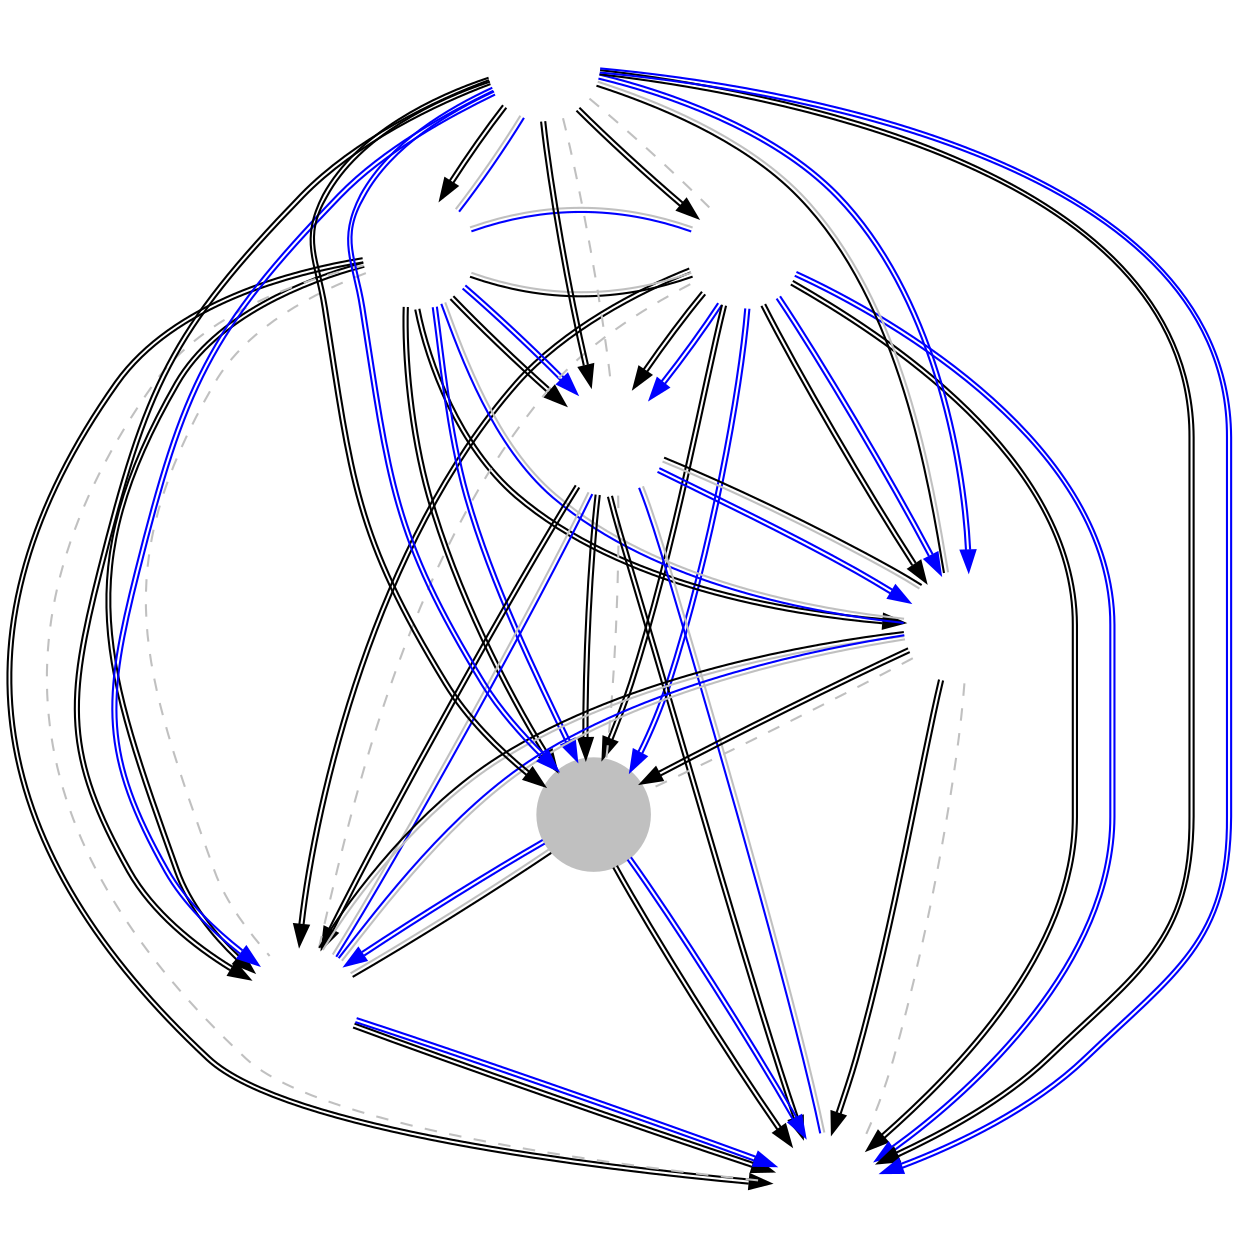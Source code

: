 // vim: set ts=5 sw=5:
digraph CN {
	node [shape=circle fixedsize=true width=.75 label="" color="white"];
	imagepath="logos/";
	CE	[ image="ce.png" ]
	eStar	[ image="estar-gaming.png" ]
	RPG	[ image="rpg.png" ]
	SOA	[ image="start-over-again.png" ]
	HL	[ image="hots-lady.png" ]
	SPT	[ image="super-perfect-team.png" ]
	KT	[ image="kt.png" style="filled" color="gray" ]
	WKG	[ image="wkg.png" ]

	/* Phase 1 Aggregates */
//	CE	->	eStar	[ color="lightgray:lightgray:lightgray" ]
//	CE	->	RPG	[ color="lightgray:lightgray" ]
//	CE	->	SOA	[ color="lightgray:lightgray:lightgray" ]
//	CE	->	HL	[ color="lightgray:lightgray:lightgray" ]
//	SPT	->	CE	[ color="lightgray" ]
//	eStar	->	RPG	[ color="lightgray:lightgray:lightgray" ]
//	eStar	->	SOA	[ color="lightgray:lightgray:lightgray" ]
//	eStar	->	HL	[ color="lightgray:lightgray:lightgray" ]
//	eStar	->	SPT	[ color="lightgray:lightgray" ]
//	RPG	->	SOA	[ color="lightgray:lightgray:lightgray" ]
//	HL	->	RPG	[ color="lightgray:lightgray" ]
//	SPT	->	RPG	[ color="lightgray:lightgray:lightgray" ]
//	HL	->	SOA	[ color="lightgray:lightgray:lightgray" ]
//	SPT	->	SOA	[ color="lightgray:lightgray" ]
//	SPT	->	HL	[ color="lightgray:lightgray" ]
	
	/* State 1 Part 1 - Round 1 */
	KT	->	WKG	[ color="black:black" ]
	RPG	->	SOA	[ color="black:black" ]
	eStar	->	CE	[ color="black:gray" dir="none" constraint="false" ]
	SPT	->	HL	[ color="black:gray" dir="none" constraint="false" ]
	SPT	->	WKG	[ color="black:black" ]
	HL	->	SOA	[ color="black:gray" dir="none" constraint="false" ]
	eStar	->	KT	[ color="black:black" ]
	CE	->	RPG	[ color="black:black" ]
	SPT	->	KT	[ color="black:black" ]
	eStar	->	RPG	[ color="black:black" ]
	CE	->	HL	[ color="black:black" ]
	SOA	->	WKG	[ color="black:black" ]

	/* Stage 1 Part 1 - Round 2 */
	HL	->	RPG	[ color="black:gray" dir="none" constraint="false" ]
	SOA	->	KT	[ color="black:gray" dir="none" constraint="false" ]
	CE	->	WKG	[ color="black:black" ]
	SPT	->	eStar	[ color="black:black" ]
	eStar	->	HL	[ color="black:black" ]
	RPG	->	WKG	[ color="black:black" ]
	SPT	->	SOA	[ color="black:black" ]
	CE	->	KT	[ color="black:black" ]
	CE	->	SOA	[ color="black:black" ]
	SPT	->	RPG	[ color="black:black" ]
	eStar	->	WKG	[ color="black:black" ]
//	HL	->	KT	[ /*color="black:black"*/ color="red:red" constraint="false" ]
	HL	->	KT	[ color="black:black" /*color="red:red" constraint="false"*/ ]

	/* Stage 1 Part 1 - Round 3 */
	HL	->	WKG	[ color="black:black" ]
	eStar	->	SOA	[ color="black:black" ]
	RPG	->	KT	[ color="black:black" ]
	SPT	->	CE	[ color="black:black" ]

	/* Stage 1 Part 2 - Round 1 */
	KT	->	WKG	[ color="blue:blue" ]
	SOA	->	RPG	[ color="blue:gray" dir="none" constraint="false" ]
	eStar	->	CE	[ color="blue:gray" dir="none" constraint="false" ]
	SPT	->	HL	[ color="blue:blue" ]

	/* Stage 1 Part 2 - Round 2 */
	SPT	->	WKG	[ color="blue:blue" ]
	HL	->	SOA	[ color="blue:gray" dir="none" constraint="false" ]
	eStar	->	KT	[ color="blue:blue" ]
	CE	->	RPG	[ color="blue:blue" ]
	SPT	->	KT	[ color="blue:blue" ]
	eStar	->	RPG	[ color="blue:blue" ]
	CE	->	HL	[ color="blue:blue" ]
	SOA	->	WKG	[ color="blue:blue" ]
	RPG	->	HL	[ color="blue:blue" ]
	KT	->	SOA	[ color="blue:blue" ]
	CE	->	WKG	[ color="blue:blue" ]
	eStar	->	SPT	[ color="blue:gray" dir="none" constraint="false" ]

	/* Stage 1 Part 2 - Round 3 */
	eStar	->	HL	[ color="blue:gray" dir="none" constraint="false" ]
	RPG	->	WKG	[ color="blue:gray" dir="none" constraint="false" ]
	SPT	->	SOA	[ color="blue:blue" ]
	CE	->	KT	[ color="blue:blue" ]

	edge [ color="gray" dir="none" constraint="false" style="dashed"]

	SOA	->	CE
	SPT	->	RPG
	eStar	->	WKG
	HL	->	KT
	HL	->	WKG
	eStar	->	SOA
	RPG	->	KT
	SPT	->	CE
}
